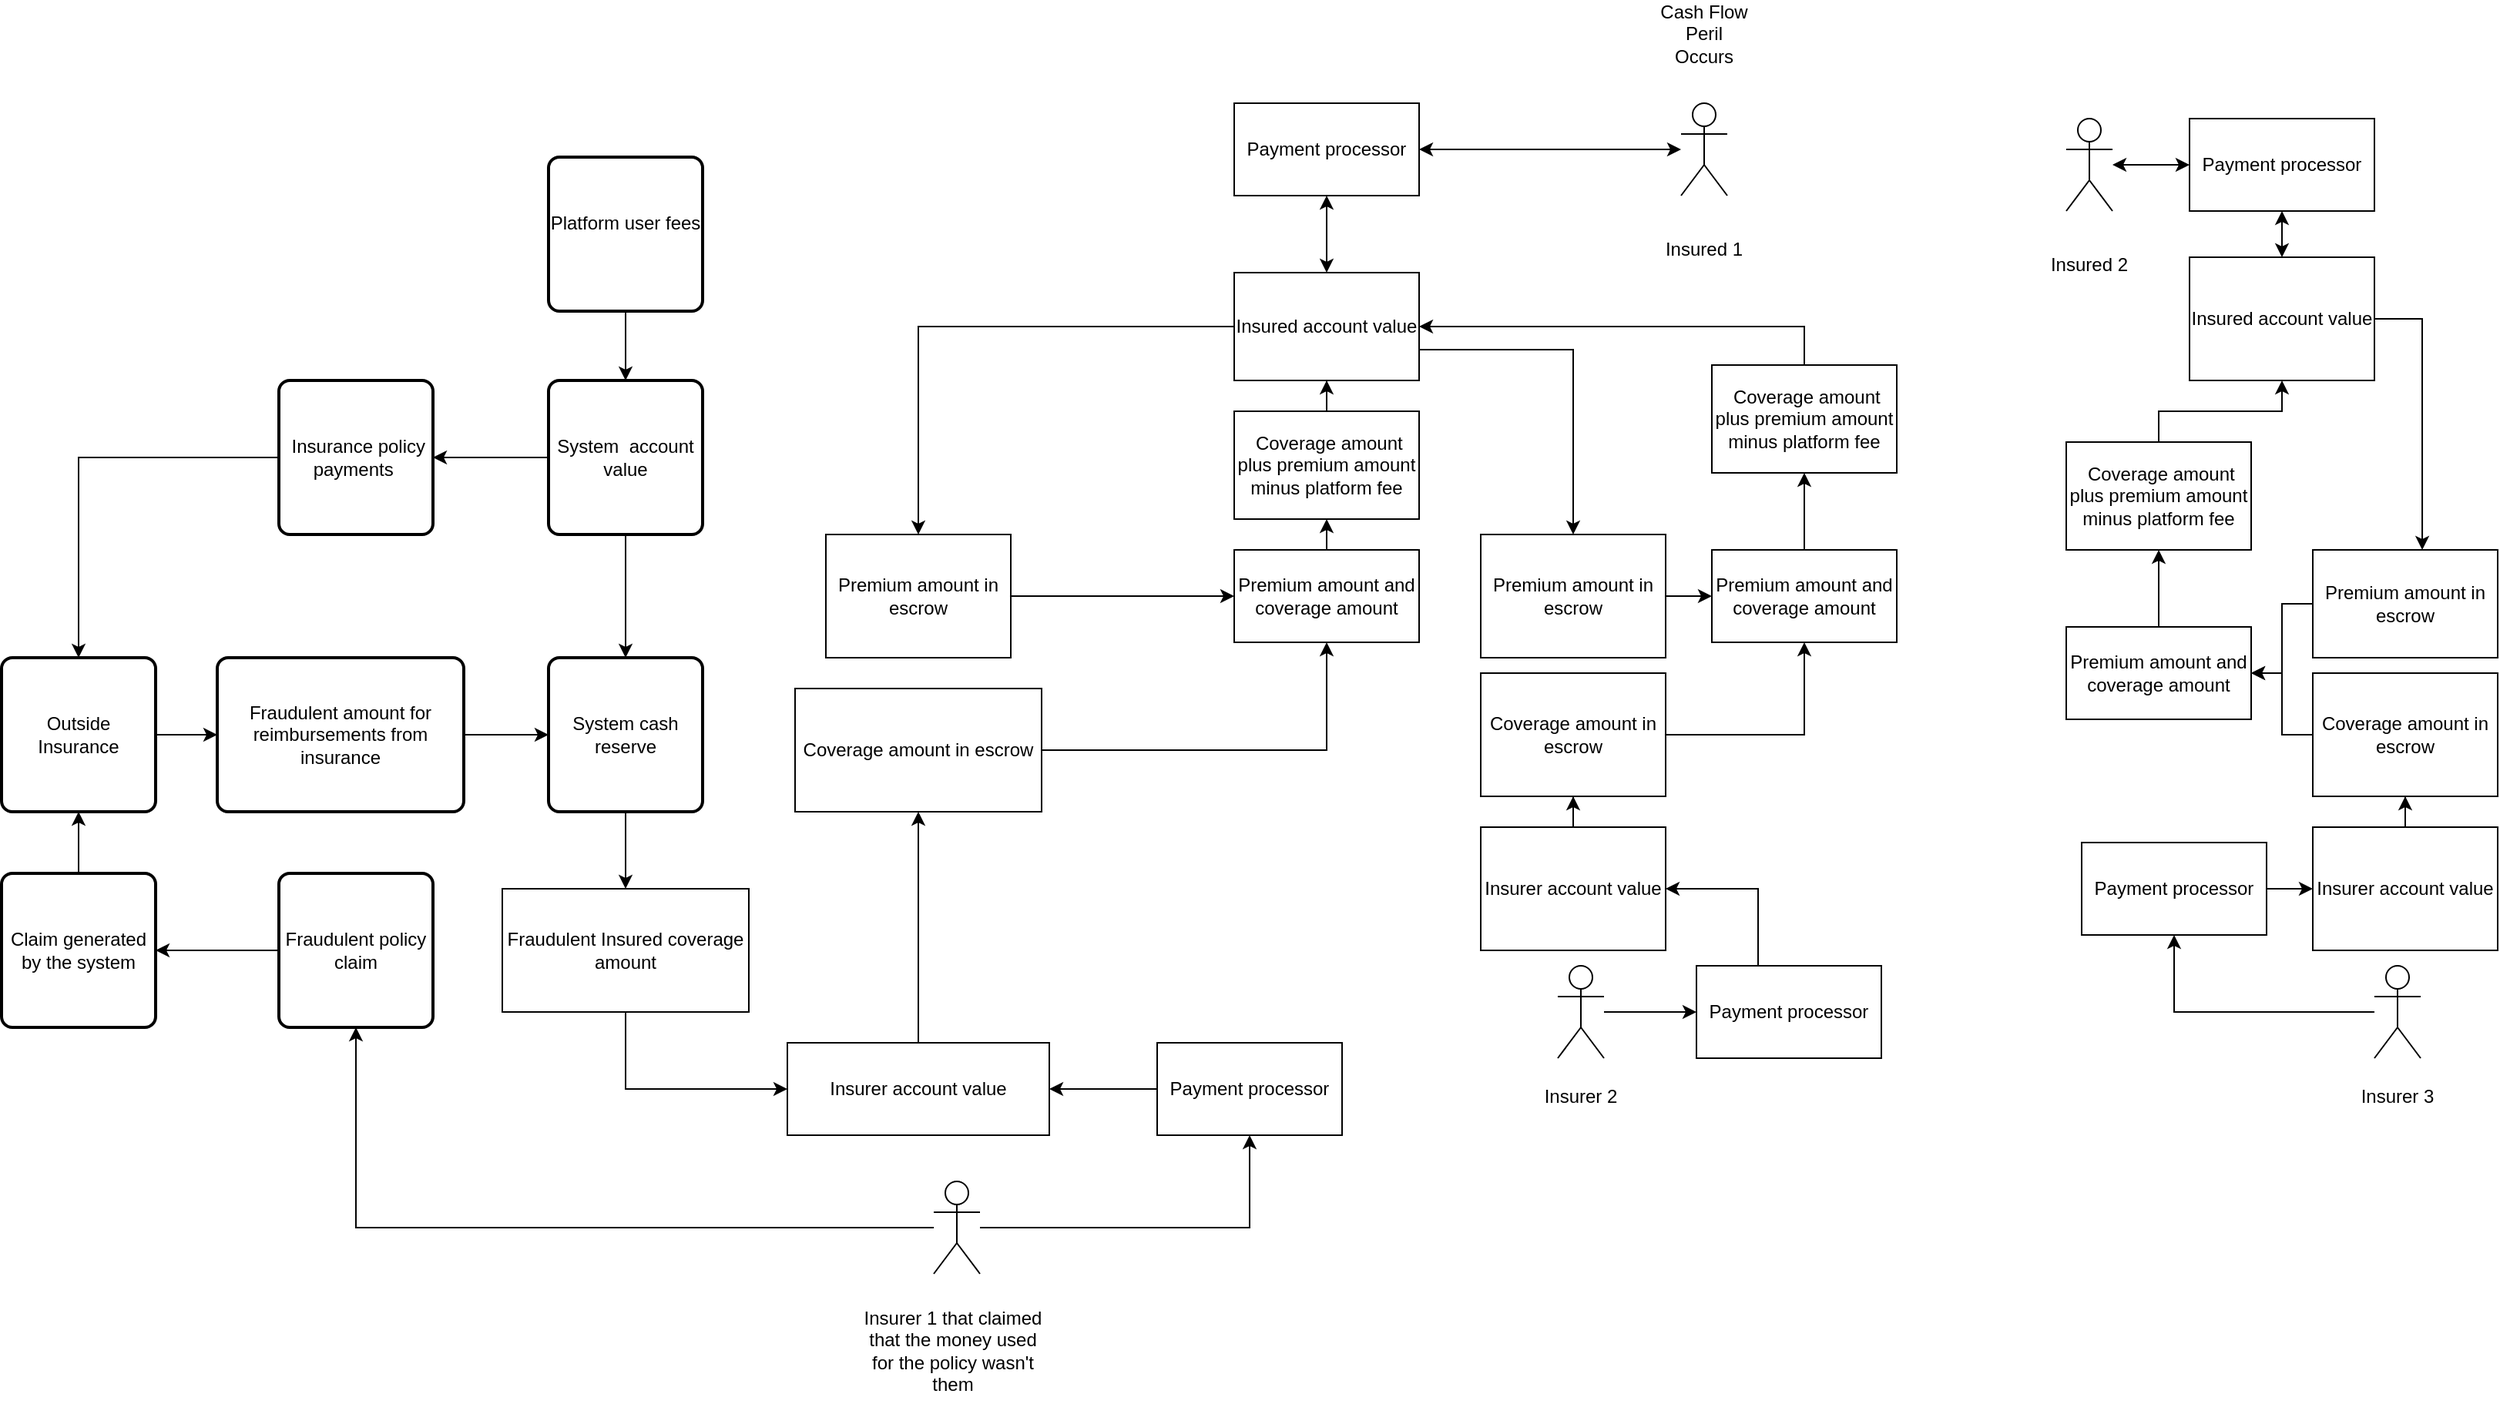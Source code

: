 <mxfile version="22.0.6" type="google">
  <diagram id="0wz5fwHLSvjW-twKBiWH" name="Page-1">
    <mxGraphModel grid="1" page="1" gridSize="10" guides="1" tooltips="1" connect="1" arrows="1" fold="1" pageScale="1" pageWidth="850" pageHeight="1100" math="0" shadow="0">
      <root>
        <mxCell id="0" />
        <mxCell id="1" parent="0" />
        <mxCell id="HQsCND91h7AvUW79KuMm-91" style="edgeStyle=orthogonalEdgeStyle;rounded=0;orthogonalLoop=1;jettySize=auto;html=1;startArrow=classic;startFill=1;entryX=1;entryY=0.5;entryDx=0;entryDy=0;" edge="1" parent="1" source="HQsCND91h7AvUW79KuMm-1" target="HQsCND91h7AvUW79KuMm-89">
          <mxGeometry relative="1" as="geometry">
            <mxPoint x="270" y="-10" as="targetPoint" />
          </mxGeometry>
        </mxCell>
        <mxCell id="HQsCND91h7AvUW79KuMm-1" value="Actor" style="shape=umlActor;verticalLabelPosition=bottom;verticalAlign=top;html=1;outlineConnect=0;noLabel=1;" vertex="1" parent="1">
          <mxGeometry x="340" y="-50" width="30" height="60" as="geometry" />
        </mxCell>
        <mxCell id="q_6GjNC77hbqpQ7vRztW-2" style="edgeStyle=orthogonalEdgeStyle;rounded=0;orthogonalLoop=1;jettySize=auto;html=1;" edge="1" parent="1" source="HQsCND91h7AvUW79KuMm-3" target="q_6GjNC77hbqpQ7vRztW-1">
          <mxGeometry relative="1" as="geometry" />
        </mxCell>
        <mxCell id="mV3ph0aQkJncVPJ9E7mC-8" style="edgeStyle=orthogonalEdgeStyle;rounded=0;orthogonalLoop=1;jettySize=auto;html=1;entryX=0.5;entryY=1;entryDx=0;entryDy=0;" edge="1" parent="1" source="HQsCND91h7AvUW79KuMm-3" target="q_6GjNC77hbqpQ7vRztW-21">
          <mxGeometry relative="1" as="geometry" />
        </mxCell>
        <mxCell id="HQsCND91h7AvUW79KuMm-3" value="Actor" style="shape=umlActor;verticalLabelPosition=bottom;verticalAlign=top;html=1;outlineConnect=0;noLabel=1;" vertex="1" parent="1">
          <mxGeometry x="-145" y="650" width="30" height="60" as="geometry" />
        </mxCell>
        <mxCell id="HQsCND91h7AvUW79KuMm-82" style="edgeStyle=orthogonalEdgeStyle;rounded=0;orthogonalLoop=1;jettySize=auto;html=1;entryX=0;entryY=0.5;entryDx=0;entryDy=0;" edge="1" parent="1" source="HQsCND91h7AvUW79KuMm-4" target="HQsCND91h7AvUW79KuMm-79">
          <mxGeometry relative="1" as="geometry" />
        </mxCell>
        <mxCell id="HQsCND91h7AvUW79KuMm-4" value="Actor" style="shape=umlActor;verticalLabelPosition=bottom;verticalAlign=top;html=1;outlineConnect=0;noLabel=1;" vertex="1" parent="1">
          <mxGeometry x="260" y="510" width="30" height="60" as="geometry" />
        </mxCell>
        <mxCell id="HQsCND91h7AvUW79KuMm-84" style="edgeStyle=orthogonalEdgeStyle;rounded=0;orthogonalLoop=1;jettySize=auto;html=1;entryX=0.5;entryY=1;entryDx=0;entryDy=0;" edge="1" parent="1" source="HQsCND91h7AvUW79KuMm-6" target="HQsCND91h7AvUW79KuMm-83">
          <mxGeometry relative="1" as="geometry" />
        </mxCell>
        <mxCell id="HQsCND91h7AvUW79KuMm-6" value="Actor" style="shape=umlActor;verticalLabelPosition=bottom;verticalAlign=top;html=1;outlineConnect=0;noLabel=1;" vertex="1" parent="1">
          <mxGeometry x="790" y="510" width="30" height="60" as="geometry" />
        </mxCell>
        <mxCell id="HQsCND91h7AvUW79KuMm-7" value="Actor" style="shape=umlActor;verticalLabelPosition=bottom;verticalAlign=top;html=1;outlineConnect=0;noLabel=1;" vertex="1" parent="1">
          <mxGeometry x="590" y="-40" width="30" height="60" as="geometry" />
        </mxCell>
        <mxCell id="HQsCND91h7AvUW79KuMm-27" style="edgeStyle=orthogonalEdgeStyle;rounded=0;orthogonalLoop=1;jettySize=auto;html=1;entryX=0.5;entryY=1;entryDx=0;entryDy=0;" edge="1" parent="1" source="HQsCND91h7AvUW79KuMm-9" target="HQsCND91h7AvUW79KuMm-10">
          <mxGeometry relative="1" as="geometry" />
        </mxCell>
        <mxCell id="HQsCND91h7AvUW79KuMm-9" value="Premium amount and coverage amount" style="rounded=0;whiteSpace=wrap;html=1;" vertex="1" parent="1">
          <mxGeometry x="360" y="240" width="120" height="60" as="geometry" />
        </mxCell>
        <mxCell id="HQsCND91h7AvUW79KuMm-51" style="edgeStyle=orthogonalEdgeStyle;rounded=0;orthogonalLoop=1;jettySize=auto;html=1;entryX=1;entryY=0.5;entryDx=0;entryDy=0;exitX=0.5;exitY=0;exitDx=0;exitDy=0;" edge="1" parent="1" source="HQsCND91h7AvUW79KuMm-10" target="HQsCND91h7AvUW79KuMm-34">
          <mxGeometry relative="1" as="geometry" />
        </mxCell>
        <mxCell id="HQsCND91h7AvUW79KuMm-10" value="&amp;nbsp;Coverage amount plus premium amount minus platform fee" style="rounded=0;whiteSpace=wrap;html=1;" vertex="1" parent="1">
          <mxGeometry x="360" y="120" width="120" height="70" as="geometry" />
        </mxCell>
        <mxCell id="HQsCND91h7AvUW79KuMm-47" style="edgeStyle=orthogonalEdgeStyle;rounded=0;orthogonalLoop=1;jettySize=auto;html=1;entryX=0.5;entryY=1;entryDx=0;entryDy=0;" edge="1" parent="1" source="HQsCND91h7AvUW79KuMm-12" target="HQsCND91h7AvUW79KuMm-13">
          <mxGeometry relative="1" as="geometry" />
        </mxCell>
        <mxCell id="HQsCND91h7AvUW79KuMm-12" value="Premium amount and coverage amount" style="rounded=0;whiteSpace=wrap;html=1;" vertex="1" parent="1">
          <mxGeometry x="590" y="290" width="120" height="60" as="geometry" />
        </mxCell>
        <mxCell id="HQsCND91h7AvUW79KuMm-48" style="edgeStyle=orthogonalEdgeStyle;rounded=0;orthogonalLoop=1;jettySize=auto;html=1;entryX=0.5;entryY=1;entryDx=0;entryDy=0;" edge="1" parent="1" source="HQsCND91h7AvUW79KuMm-13" target="HQsCND91h7AvUW79KuMm-49">
          <mxGeometry relative="1" as="geometry">
            <mxPoint x="650" y="140" as="targetPoint" />
            <Array as="points">
              <mxPoint x="650" y="150" />
              <mxPoint x="730" y="150" />
            </Array>
          </mxGeometry>
        </mxCell>
        <mxCell id="HQsCND91h7AvUW79KuMm-13" value="&amp;nbsp;Coverage amount plus premium amount minus platform fee" style="rounded=0;whiteSpace=wrap;html=1;" vertex="1" parent="1">
          <mxGeometry x="590" y="170" width="120" height="70" as="geometry" />
        </mxCell>
        <mxCell id="HQsCND91h7AvUW79KuMm-23" style="edgeStyle=orthogonalEdgeStyle;rounded=0;orthogonalLoop=1;jettySize=auto;html=1;exitX=0.5;exitY=0;exitDx=0;exitDy=0;entryX=0.5;entryY=1;entryDx=0;entryDy=0;" edge="1" parent="1" source="HQsCND91h7AvUW79KuMm-15" target="HQsCND91h7AvUW79KuMm-16">
          <mxGeometry relative="1" as="geometry" />
        </mxCell>
        <mxCell id="HQsCND91h7AvUW79KuMm-15" value="Premium amount and coverage amount" style="rounded=0;whiteSpace=wrap;html=1;" vertex="1" parent="1">
          <mxGeometry x="50" y="240" width="120" height="60" as="geometry" />
        </mxCell>
        <mxCell id="HQsCND91h7AvUW79KuMm-36" style="edgeStyle=orthogonalEdgeStyle;rounded=0;orthogonalLoop=1;jettySize=auto;html=1;" edge="1" parent="1" source="HQsCND91h7AvUW79KuMm-16" target="HQsCND91h7AvUW79KuMm-34">
          <mxGeometry relative="1" as="geometry" />
        </mxCell>
        <mxCell id="HQsCND91h7AvUW79KuMm-16" value="&amp;nbsp;Coverage amount plus premium amount minus platform fee" style="rounded=0;whiteSpace=wrap;html=1;" vertex="1" parent="1">
          <mxGeometry x="50" y="150" width="120" height="70" as="geometry" />
        </mxCell>
        <mxCell id="HQsCND91h7AvUW79KuMm-19" value="Insured 2" style="text;html=1;strokeColor=none;fillColor=none;align=center;verticalAlign=middle;whiteSpace=wrap;rounded=0;" vertex="1" parent="1">
          <mxGeometry x="575" y="40" width="60" height="30" as="geometry" />
        </mxCell>
        <mxCell id="HQsCND91h7AvUW79KuMm-21" value="Insurer 2" style="text;html=1;strokeColor=none;fillColor=none;align=center;verticalAlign=middle;whiteSpace=wrap;rounded=0;" vertex="1" parent="1">
          <mxGeometry x="245" y="580" width="60" height="30" as="geometry" />
        </mxCell>
        <mxCell id="HQsCND91h7AvUW79KuMm-33" style="edgeStyle=orthogonalEdgeStyle;rounded=0;orthogonalLoop=1;jettySize=auto;html=1;entryX=0;entryY=0.5;entryDx=0;entryDy=0;" edge="1" parent="1" source="HQsCND91h7AvUW79KuMm-30" target="HQsCND91h7AvUW79KuMm-15">
          <mxGeometry relative="1" as="geometry" />
        </mxCell>
        <mxCell id="HQsCND91h7AvUW79KuMm-30" value="Premium amount in escrow" style="rounded=0;whiteSpace=wrap;html=1;" vertex="1" parent="1">
          <mxGeometry x="-215" y="230" width="120" height="80" as="geometry" />
        </mxCell>
        <mxCell id="HQsCND91h7AvUW79KuMm-32" style="edgeStyle=orthogonalEdgeStyle;rounded=0;orthogonalLoop=1;jettySize=auto;html=1;entryX=0;entryY=0.5;entryDx=0;entryDy=0;exitX=0.5;exitY=1;exitDx=0;exitDy=0;" edge="1" parent="1" source="HQsCND91h7AvUW79KuMm-31" target="HQsCND91h7AvUW79KuMm-60">
          <mxGeometry relative="1" as="geometry">
            <mxPoint x="-240" y="670" as="targetPoint" />
          </mxGeometry>
        </mxCell>
        <mxCell id="HQsCND91h7AvUW79KuMm-31" value="Fraudulent Insured coverage amount" style="rounded=0;whiteSpace=wrap;html=1;" vertex="1" parent="1">
          <mxGeometry x="-425" y="460" width="160" height="80" as="geometry" />
        </mxCell>
        <mxCell id="HQsCND91h7AvUW79KuMm-76" style="edgeStyle=orthogonalEdgeStyle;rounded=0;orthogonalLoop=1;jettySize=auto;html=1;" edge="1" parent="1" source="HQsCND91h7AvUW79KuMm-34" target="HQsCND91h7AvUW79KuMm-30">
          <mxGeometry relative="1" as="geometry" />
        </mxCell>
        <mxCell id="HQsCND91h7AvUW79KuMm-77" style="edgeStyle=orthogonalEdgeStyle;rounded=0;orthogonalLoop=1;jettySize=auto;html=1;exitX=1;exitY=0.75;exitDx=0;exitDy=0;" edge="1" parent="1" source="HQsCND91h7AvUW79KuMm-34" target="HQsCND91h7AvUW79KuMm-38">
          <mxGeometry relative="1" as="geometry">
            <Array as="points">
              <mxPoint x="170" y="110" />
              <mxPoint x="270" y="110" />
            </Array>
          </mxGeometry>
        </mxCell>
        <mxCell id="HQsCND91h7AvUW79KuMm-95" style="edgeStyle=orthogonalEdgeStyle;rounded=0;orthogonalLoop=1;jettySize=auto;html=1;entryX=0.5;entryY=1;entryDx=0;entryDy=0;startArrow=classic;startFill=1;" edge="1" parent="1" source="HQsCND91h7AvUW79KuMm-34" target="HQsCND91h7AvUW79KuMm-89">
          <mxGeometry relative="1" as="geometry" />
        </mxCell>
        <mxCell id="HQsCND91h7AvUW79KuMm-34" value="Insured account value" style="rounded=0;whiteSpace=wrap;html=1;" vertex="1" parent="1">
          <mxGeometry x="50" y="60" width="120" height="70" as="geometry" />
        </mxCell>
        <mxCell id="HQsCND91h7AvUW79KuMm-40" style="edgeStyle=orthogonalEdgeStyle;rounded=0;orthogonalLoop=1;jettySize=auto;html=1;entryX=0;entryY=0.5;entryDx=0;entryDy=0;" edge="1" parent="1" source="HQsCND91h7AvUW79KuMm-38" target="HQsCND91h7AvUW79KuMm-9">
          <mxGeometry relative="1" as="geometry" />
        </mxCell>
        <mxCell id="HQsCND91h7AvUW79KuMm-38" value="Premium amount in escrow" style="rounded=0;whiteSpace=wrap;html=1;" vertex="1" parent="1">
          <mxGeometry x="210" y="230" width="120" height="80" as="geometry" />
        </mxCell>
        <mxCell id="HQsCND91h7AvUW79KuMm-41" style="edgeStyle=orthogonalEdgeStyle;rounded=0;orthogonalLoop=1;jettySize=auto;html=1;entryX=0.5;entryY=1;entryDx=0;entryDy=0;" edge="1" parent="1" source="HQsCND91h7AvUW79KuMm-39" target="HQsCND91h7AvUW79KuMm-9">
          <mxGeometry relative="1" as="geometry" />
        </mxCell>
        <mxCell id="HQsCND91h7AvUW79KuMm-39" value="Coverage amount in escrow" style="rounded=0;whiteSpace=wrap;html=1;" vertex="1" parent="1">
          <mxGeometry x="210" y="320" width="120" height="80" as="geometry" />
        </mxCell>
        <mxCell id="HQsCND91h7AvUW79KuMm-45" style="edgeStyle=orthogonalEdgeStyle;rounded=0;orthogonalLoop=1;jettySize=auto;html=1;entryX=1;entryY=0.5;entryDx=0;entryDy=0;" edge="1" parent="1" source="HQsCND91h7AvUW79KuMm-43" target="HQsCND91h7AvUW79KuMm-12">
          <mxGeometry relative="1" as="geometry" />
        </mxCell>
        <mxCell id="HQsCND91h7AvUW79KuMm-43" value="Premium amount in escrow" style="rounded=0;whiteSpace=wrap;html=1;" vertex="1" parent="1">
          <mxGeometry x="750" y="240" width="120" height="70" as="geometry" />
        </mxCell>
        <mxCell id="HQsCND91h7AvUW79KuMm-46" style="edgeStyle=orthogonalEdgeStyle;rounded=0;orthogonalLoop=1;jettySize=auto;html=1;" edge="1" parent="1" source="HQsCND91h7AvUW79KuMm-44" target="HQsCND91h7AvUW79KuMm-12">
          <mxGeometry relative="1" as="geometry" />
        </mxCell>
        <mxCell id="HQsCND91h7AvUW79KuMm-44" value="Coverage amount in escrow" style="rounded=0;whiteSpace=wrap;html=1;" vertex="1" parent="1">
          <mxGeometry x="750" y="320" width="120" height="80" as="geometry" />
        </mxCell>
        <mxCell id="HQsCND91h7AvUW79KuMm-75" style="edgeStyle=orthogonalEdgeStyle;rounded=0;orthogonalLoop=1;jettySize=auto;html=1;exitX=1;exitY=0.5;exitDx=0;exitDy=0;entryX=0.592;entryY=0;entryDx=0;entryDy=0;entryPerimeter=0;" edge="1" parent="1" source="HQsCND91h7AvUW79KuMm-49" target="HQsCND91h7AvUW79KuMm-43">
          <mxGeometry relative="1" as="geometry" />
        </mxCell>
        <mxCell id="HQsCND91h7AvUW79KuMm-87" style="edgeStyle=orthogonalEdgeStyle;rounded=0;orthogonalLoop=1;jettySize=auto;html=1;entryX=0.5;entryY=1;entryDx=0;entryDy=0;startArrow=classic;startFill=1;" edge="1" parent="1" source="HQsCND91h7AvUW79KuMm-49" target="HQsCND91h7AvUW79KuMm-86">
          <mxGeometry relative="1" as="geometry" />
        </mxCell>
        <mxCell id="HQsCND91h7AvUW79KuMm-49" value="Insured account value" style="rounded=0;whiteSpace=wrap;html=1;" vertex="1" parent="1">
          <mxGeometry x="670" y="50" width="120" height="80" as="geometry" />
        </mxCell>
        <mxCell id="HQsCND91h7AvUW79KuMm-71" style="edgeStyle=orthogonalEdgeStyle;rounded=0;orthogonalLoop=1;jettySize=auto;html=1;entryX=0.5;entryY=1;entryDx=0;entryDy=0;" edge="1" parent="1" source="HQsCND91h7AvUW79KuMm-60" target="mV3ph0aQkJncVPJ9E7mC-1">
          <mxGeometry relative="1" as="geometry" />
        </mxCell>
        <mxCell id="HQsCND91h7AvUW79KuMm-60" value="Insurer account value" style="rounded=0;whiteSpace=wrap;html=1;" vertex="1" parent="1">
          <mxGeometry x="-240" y="560" width="170" height="60" as="geometry" />
        </mxCell>
        <mxCell id="HQsCND91h7AvUW79KuMm-72" style="edgeStyle=orthogonalEdgeStyle;rounded=0;orthogonalLoop=1;jettySize=auto;html=1;" edge="1" parent="1" source="HQsCND91h7AvUW79KuMm-61" target="HQsCND91h7AvUW79KuMm-39">
          <mxGeometry relative="1" as="geometry" />
        </mxCell>
        <mxCell id="HQsCND91h7AvUW79KuMm-61" value="Insurer account value" style="rounded=0;whiteSpace=wrap;html=1;" vertex="1" parent="1">
          <mxGeometry x="210" y="420" width="120" height="80" as="geometry" />
        </mxCell>
        <mxCell id="HQsCND91h7AvUW79KuMm-65" style="edgeStyle=orthogonalEdgeStyle;rounded=0;orthogonalLoop=1;jettySize=auto;html=1;entryX=0.5;entryY=1;entryDx=0;entryDy=0;" edge="1" parent="1" source="HQsCND91h7AvUW79KuMm-62" target="HQsCND91h7AvUW79KuMm-44">
          <mxGeometry relative="1" as="geometry" />
        </mxCell>
        <mxCell id="HQsCND91h7AvUW79KuMm-62" value="Insurer account value" style="rounded=0;whiteSpace=wrap;html=1;" vertex="1" parent="1">
          <mxGeometry x="750" y="420" width="120" height="80" as="geometry" />
        </mxCell>
        <mxCell id="HQsCND91h7AvUW79KuMm-67" value="Insurer 3" style="text;html=1;strokeColor=none;fillColor=none;align=center;verticalAlign=middle;whiteSpace=wrap;rounded=0;" vertex="1" parent="1">
          <mxGeometry x="775" y="580" width="60" height="30" as="geometry" />
        </mxCell>
        <mxCell id="HQsCND91h7AvUW79KuMm-69" value="Insured 1" style="text;html=1;strokeColor=none;fillColor=none;align=center;verticalAlign=middle;whiteSpace=wrap;rounded=0;" vertex="1" parent="1">
          <mxGeometry x="325" y="30" width="60" height="30" as="geometry" />
        </mxCell>
        <mxCell id="HQsCND91h7AvUW79KuMm-70" value="Insurer 1 that claimed that the money used for the policy wasn&#39;t them" style="text;html=1;strokeColor=none;fillColor=none;align=center;verticalAlign=middle;whiteSpace=wrap;rounded=0;" vertex="1" parent="1">
          <mxGeometry x="-195" y="720" width="125" height="80" as="geometry" />
        </mxCell>
        <mxCell id="HQsCND91h7AvUW79KuMm-81" style="edgeStyle=orthogonalEdgeStyle;rounded=0;orthogonalLoop=1;jettySize=auto;html=1;entryX=1;entryY=0.5;entryDx=0;entryDy=0;" edge="1" parent="1" source="HQsCND91h7AvUW79KuMm-79" target="HQsCND91h7AvUW79KuMm-61">
          <mxGeometry relative="1" as="geometry">
            <Array as="points">
              <mxPoint x="390" y="460" />
            </Array>
          </mxGeometry>
        </mxCell>
        <mxCell id="HQsCND91h7AvUW79KuMm-79" value="Payment processor" style="rounded=0;whiteSpace=wrap;html=1;" vertex="1" parent="1">
          <mxGeometry x="350" y="510" width="120" height="60" as="geometry" />
        </mxCell>
        <mxCell id="HQsCND91h7AvUW79KuMm-100" style="edgeStyle=orthogonalEdgeStyle;rounded=0;orthogonalLoop=1;jettySize=auto;html=1;exitX=1;exitY=0.5;exitDx=0;exitDy=0;entryX=0;entryY=0.5;entryDx=0;entryDy=0;" edge="1" parent="1" source="HQsCND91h7AvUW79KuMm-83" target="HQsCND91h7AvUW79KuMm-62">
          <mxGeometry relative="1" as="geometry" />
        </mxCell>
        <mxCell id="HQsCND91h7AvUW79KuMm-83" value="Payment processor" style="rounded=0;whiteSpace=wrap;html=1;" vertex="1" parent="1">
          <mxGeometry x="600" y="430" width="120" height="60" as="geometry" />
        </mxCell>
        <mxCell id="HQsCND91h7AvUW79KuMm-88" style="edgeStyle=orthogonalEdgeStyle;rounded=0;orthogonalLoop=1;jettySize=auto;html=1;startArrow=classic;startFill=1;" edge="1" parent="1" source="HQsCND91h7AvUW79KuMm-86" target="HQsCND91h7AvUW79KuMm-7">
          <mxGeometry relative="1" as="geometry" />
        </mxCell>
        <mxCell id="HQsCND91h7AvUW79KuMm-86" value="Payment processor" style="rounded=0;whiteSpace=wrap;html=1;" vertex="1" parent="1">
          <mxGeometry x="670" y="-40" width="120" height="60" as="geometry" />
        </mxCell>
        <mxCell id="HQsCND91h7AvUW79KuMm-89" value="Payment processor" style="rounded=0;whiteSpace=wrap;html=1;" vertex="1" parent="1">
          <mxGeometry x="50" y="-50" width="120" height="60" as="geometry" />
        </mxCell>
        <mxCell id="q_6GjNC77hbqpQ7vRztW-3" style="edgeStyle=orthogonalEdgeStyle;rounded=0;orthogonalLoop=1;jettySize=auto;html=1;entryX=1;entryY=0.5;entryDx=0;entryDy=0;" edge="1" parent="1" source="q_6GjNC77hbqpQ7vRztW-1" target="HQsCND91h7AvUW79KuMm-60">
          <mxGeometry relative="1" as="geometry">
            <Array as="points">
              <mxPoint x="-20" y="590" />
              <mxPoint x="-20" y="590" />
            </Array>
          </mxGeometry>
        </mxCell>
        <mxCell id="q_6GjNC77hbqpQ7vRztW-1" value="Payment processor" style="rounded=0;whiteSpace=wrap;html=1;" vertex="1" parent="1">
          <mxGeometry y="560" width="120" height="60" as="geometry" />
        </mxCell>
        <mxCell id="q_6GjNC77hbqpQ7vRztW-7" style="edgeStyle=orthogonalEdgeStyle;rounded=0;orthogonalLoop=1;jettySize=auto;html=1;entryX=0;entryY=0.5;entryDx=0;entryDy=0;startArrow=none;startFill=0;" edge="1" parent="1" source="q_6GjNC77hbqpQ7vRztW-4" target="q_6GjNC77hbqpQ7vRztW-5">
          <mxGeometry relative="1" as="geometry" />
        </mxCell>
        <mxCell id="q_6GjNC77hbqpQ7vRztW-4" value="Fraudulent amount for reimbursements from insurance" style="rounded=1;whiteSpace=wrap;html=1;absoluteArcSize=1;arcSize=14;strokeWidth=2;" vertex="1" parent="1">
          <mxGeometry x="-610" y="310" width="160" height="100" as="geometry" />
        </mxCell>
        <mxCell id="q_6GjNC77hbqpQ7vRztW-6" style="edgeStyle=orthogonalEdgeStyle;rounded=0;orthogonalLoop=1;jettySize=auto;html=1;entryX=0.5;entryY=0;entryDx=0;entryDy=0;startArrow=none;startFill=0;" edge="1" parent="1" source="q_6GjNC77hbqpQ7vRztW-5" target="HQsCND91h7AvUW79KuMm-31">
          <mxGeometry relative="1" as="geometry" />
        </mxCell>
        <mxCell id="q_6GjNC77hbqpQ7vRztW-5" value="System cash reserve" style="rounded=1;whiteSpace=wrap;html=1;absoluteArcSize=1;arcSize=14;strokeWidth=2;" vertex="1" parent="1">
          <mxGeometry x="-395" y="310" width="100" height="100" as="geometry" />
        </mxCell>
        <mxCell id="q_6GjNC77hbqpQ7vRztW-8" value="Cash Flow Peril Occurs" style="text;html=1;strokeColor=none;fillColor=none;align=center;verticalAlign=middle;whiteSpace=wrap;rounded=0;" vertex="1" parent="1">
          <mxGeometry x="325" y="-110" width="60" height="30" as="geometry" />
        </mxCell>
        <mxCell id="q_6GjNC77hbqpQ7vRztW-10" style="edgeStyle=orthogonalEdgeStyle;rounded=0;orthogonalLoop=1;jettySize=auto;html=1;startArrow=none;startFill=0;exitX=0.5;exitY=1;exitDx=0;exitDy=0;" edge="1" parent="1" source="q_6GjNC77hbqpQ7vRztW-12" target="q_6GjNC77hbqpQ7vRztW-5">
          <mxGeometry relative="1" as="geometry">
            <mxPoint x="-380" y="230" as="sourcePoint" />
          </mxGeometry>
        </mxCell>
        <mxCell id="q_6GjNC77hbqpQ7vRztW-16" style="edgeStyle=orthogonalEdgeStyle;rounded=0;orthogonalLoop=1;jettySize=auto;html=1;entryX=0.5;entryY=0;entryDx=0;entryDy=0;startArrow=none;startFill=0;" edge="1" parent="1" source="q_6GjNC77hbqpQ7vRztW-11" target="q_6GjNC77hbqpQ7vRztW-17">
          <mxGeometry relative="1" as="geometry" />
        </mxCell>
        <mxCell id="q_6GjNC77hbqpQ7vRztW-11" value="&amp;nbsp;Insurance policy payments&amp;nbsp;" style="rounded=1;whiteSpace=wrap;html=1;absoluteArcSize=1;arcSize=14;strokeWidth=2;" vertex="1" parent="1">
          <mxGeometry x="-570" y="130" width="100" height="100" as="geometry" />
        </mxCell>
        <mxCell id="q_6GjNC77hbqpQ7vRztW-15" style="edgeStyle=orthogonalEdgeStyle;rounded=0;orthogonalLoop=1;jettySize=auto;html=1;entryX=1;entryY=0.5;entryDx=0;entryDy=0;startArrow=none;startFill=0;" edge="1" parent="1" source="q_6GjNC77hbqpQ7vRztW-12" target="q_6GjNC77hbqpQ7vRztW-11">
          <mxGeometry relative="1" as="geometry" />
        </mxCell>
        <mxCell id="q_6GjNC77hbqpQ7vRztW-12" value="System &amp;nbsp;account value" style="rounded=1;whiteSpace=wrap;html=1;absoluteArcSize=1;arcSize=14;strokeWidth=2;" vertex="1" parent="1">
          <mxGeometry x="-395" y="130" width="100" height="100" as="geometry" />
        </mxCell>
        <mxCell id="q_6GjNC77hbqpQ7vRztW-14" style="edgeStyle=orthogonalEdgeStyle;rounded=0;orthogonalLoop=1;jettySize=auto;html=1;entryX=0.5;entryY=0;entryDx=0;entryDy=0;startArrow=none;startFill=0;" edge="1" parent="1" source="q_6GjNC77hbqpQ7vRztW-13" target="q_6GjNC77hbqpQ7vRztW-12">
          <mxGeometry relative="1" as="geometry" />
        </mxCell>
        <mxCell id="q_6GjNC77hbqpQ7vRztW-13" value="Platform user fees &amp;nbsp;" style="rounded=1;whiteSpace=wrap;html=1;absoluteArcSize=1;arcSize=14;strokeWidth=2;" vertex="1" parent="1">
          <mxGeometry x="-395" y="-15" width="100" height="100" as="geometry" />
        </mxCell>
        <mxCell id="q_6GjNC77hbqpQ7vRztW-18" style="edgeStyle=orthogonalEdgeStyle;rounded=0;orthogonalLoop=1;jettySize=auto;html=1;entryX=0;entryY=0.5;entryDx=0;entryDy=0;startArrow=none;startFill=0;" edge="1" parent="1" source="q_6GjNC77hbqpQ7vRztW-17" target="q_6GjNC77hbqpQ7vRztW-4">
          <mxGeometry relative="1" as="geometry" />
        </mxCell>
        <mxCell id="q_6GjNC77hbqpQ7vRztW-17" value="Outside &lt;br&gt;Insurance" style="rounded=1;whiteSpace=wrap;html=1;absoluteArcSize=1;arcSize=14;strokeWidth=2;" vertex="1" parent="1">
          <mxGeometry x="-750" y="310" width="100" height="100" as="geometry" />
        </mxCell>
        <mxCell id="q_6GjNC77hbqpQ7vRztW-20" value="" style="edgeStyle=orthogonalEdgeStyle;rounded=0;orthogonalLoop=1;jettySize=auto;html=1;startArrow=none;startFill=0;" edge="1" parent="1" source="q_6GjNC77hbqpQ7vRztW-19" target="q_6GjNC77hbqpQ7vRztW-17">
          <mxGeometry relative="1" as="geometry" />
        </mxCell>
        <mxCell id="q_6GjNC77hbqpQ7vRztW-19" value="Claim generated by the system" style="rounded=1;whiteSpace=wrap;html=1;absoluteArcSize=1;arcSize=14;strokeWidth=2;" vertex="1" parent="1">
          <mxGeometry x="-750" y="450" width="100" height="100" as="geometry" />
        </mxCell>
        <mxCell id="q_6GjNC77hbqpQ7vRztW-22" style="edgeStyle=orthogonalEdgeStyle;rounded=0;orthogonalLoop=1;jettySize=auto;html=1;entryX=1;entryY=0.5;entryDx=0;entryDy=0;startArrow=none;startFill=0;" edge="1" parent="1" source="q_6GjNC77hbqpQ7vRztW-21" target="q_6GjNC77hbqpQ7vRztW-19">
          <mxGeometry relative="1" as="geometry" />
        </mxCell>
        <mxCell id="q_6GjNC77hbqpQ7vRztW-21" value="Fraudulent policy claim" style="rounded=1;whiteSpace=wrap;html=1;absoluteArcSize=1;arcSize=14;strokeWidth=2;" vertex="1" parent="1">
          <mxGeometry x="-570" y="450" width="100" height="100" as="geometry" />
        </mxCell>
        <mxCell id="mV3ph0aQkJncVPJ9E7mC-7" style="edgeStyle=orthogonalEdgeStyle;rounded=0;orthogonalLoop=1;jettySize=auto;html=1;entryX=0.5;entryY=1;entryDx=0;entryDy=0;" edge="1" parent="1" source="mV3ph0aQkJncVPJ9E7mC-1" target="HQsCND91h7AvUW79KuMm-15">
          <mxGeometry relative="1" as="geometry" />
        </mxCell>
        <mxCell id="mV3ph0aQkJncVPJ9E7mC-1" value="Coverage amount in escrow" style="rounded=0;whiteSpace=wrap;html=1;" vertex="1" parent="1">
          <mxGeometry x="-235" y="330" width="160" height="80" as="geometry" />
        </mxCell>
      </root>
    </mxGraphModel>
  </diagram>
</mxfile>
